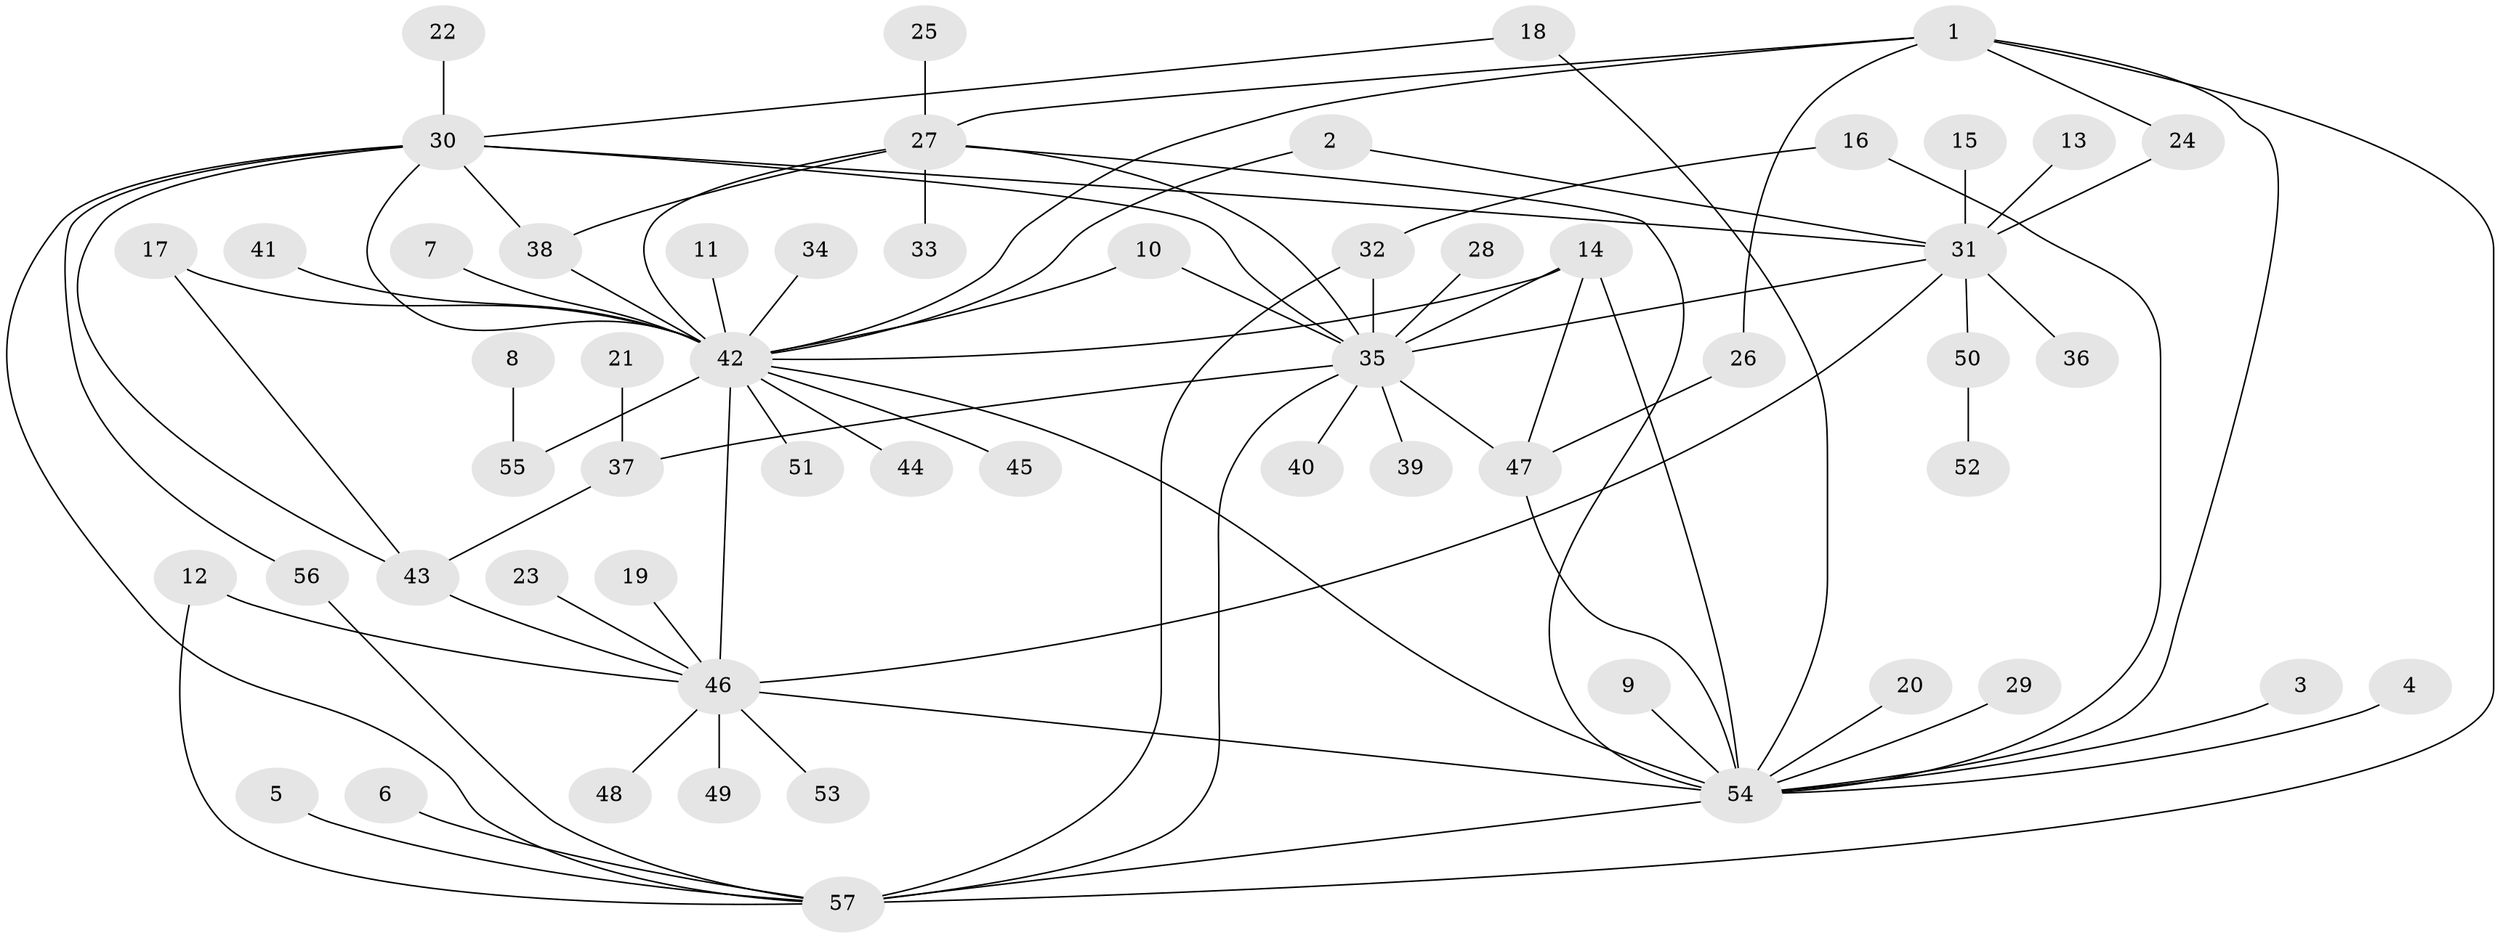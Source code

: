 // original degree distribution, {19: 0.008849557522123894, 7: 0.008849557522123894, 2: 0.18584070796460178, 18: 0.008849557522123894, 12: 0.008849557522123894, 9: 0.035398230088495575, 1: 0.49557522123893805, 3: 0.10619469026548672, 5: 0.035398230088495575, 4: 0.09734513274336283, 6: 0.008849557522123894}
// Generated by graph-tools (version 1.1) at 2025/49/03/09/25 03:49:57]
// undirected, 57 vertices, 84 edges
graph export_dot {
graph [start="1"]
  node [color=gray90,style=filled];
  1;
  2;
  3;
  4;
  5;
  6;
  7;
  8;
  9;
  10;
  11;
  12;
  13;
  14;
  15;
  16;
  17;
  18;
  19;
  20;
  21;
  22;
  23;
  24;
  25;
  26;
  27;
  28;
  29;
  30;
  31;
  32;
  33;
  34;
  35;
  36;
  37;
  38;
  39;
  40;
  41;
  42;
  43;
  44;
  45;
  46;
  47;
  48;
  49;
  50;
  51;
  52;
  53;
  54;
  55;
  56;
  57;
  1 -- 24 [weight=1.0];
  1 -- 26 [weight=1.0];
  1 -- 27 [weight=1.0];
  1 -- 42 [weight=1.0];
  1 -- 54 [weight=1.0];
  1 -- 57 [weight=1.0];
  2 -- 31 [weight=1.0];
  2 -- 42 [weight=1.0];
  3 -- 54 [weight=1.0];
  4 -- 54 [weight=1.0];
  5 -- 57 [weight=1.0];
  6 -- 57 [weight=1.0];
  7 -- 42 [weight=1.0];
  8 -- 55 [weight=1.0];
  9 -- 54 [weight=1.0];
  10 -- 35 [weight=1.0];
  10 -- 42 [weight=1.0];
  11 -- 42 [weight=1.0];
  12 -- 46 [weight=1.0];
  12 -- 57 [weight=1.0];
  13 -- 31 [weight=1.0];
  14 -- 35 [weight=1.0];
  14 -- 42 [weight=1.0];
  14 -- 47 [weight=1.0];
  14 -- 54 [weight=1.0];
  15 -- 31 [weight=1.0];
  16 -- 32 [weight=1.0];
  16 -- 54 [weight=1.0];
  17 -- 42 [weight=1.0];
  17 -- 43 [weight=1.0];
  18 -- 30 [weight=1.0];
  18 -- 54 [weight=1.0];
  19 -- 46 [weight=1.0];
  20 -- 54 [weight=1.0];
  21 -- 37 [weight=1.0];
  22 -- 30 [weight=1.0];
  23 -- 46 [weight=1.0];
  24 -- 31 [weight=1.0];
  25 -- 27 [weight=1.0];
  26 -- 47 [weight=1.0];
  27 -- 33 [weight=1.0];
  27 -- 35 [weight=1.0];
  27 -- 38 [weight=1.0];
  27 -- 42 [weight=1.0];
  27 -- 54 [weight=2.0];
  28 -- 35 [weight=1.0];
  29 -- 54 [weight=1.0];
  30 -- 31 [weight=1.0];
  30 -- 35 [weight=1.0];
  30 -- 38 [weight=1.0];
  30 -- 42 [weight=1.0];
  30 -- 43 [weight=1.0];
  30 -- 56 [weight=1.0];
  30 -- 57 [weight=1.0];
  31 -- 35 [weight=1.0];
  31 -- 36 [weight=1.0];
  31 -- 46 [weight=1.0];
  31 -- 50 [weight=1.0];
  32 -- 35 [weight=2.0];
  32 -- 57 [weight=2.0];
  34 -- 42 [weight=1.0];
  35 -- 37 [weight=1.0];
  35 -- 39 [weight=1.0];
  35 -- 40 [weight=1.0];
  35 -- 47 [weight=1.0];
  35 -- 57 [weight=1.0];
  37 -- 43 [weight=1.0];
  38 -- 42 [weight=1.0];
  41 -- 42 [weight=1.0];
  42 -- 44 [weight=1.0];
  42 -- 45 [weight=1.0];
  42 -- 46 [weight=2.0];
  42 -- 51 [weight=1.0];
  42 -- 54 [weight=1.0];
  42 -- 55 [weight=1.0];
  43 -- 46 [weight=1.0];
  46 -- 48 [weight=1.0];
  46 -- 49 [weight=1.0];
  46 -- 53 [weight=1.0];
  46 -- 54 [weight=2.0];
  47 -- 54 [weight=1.0];
  50 -- 52 [weight=1.0];
  54 -- 57 [weight=1.0];
  56 -- 57 [weight=1.0];
}
